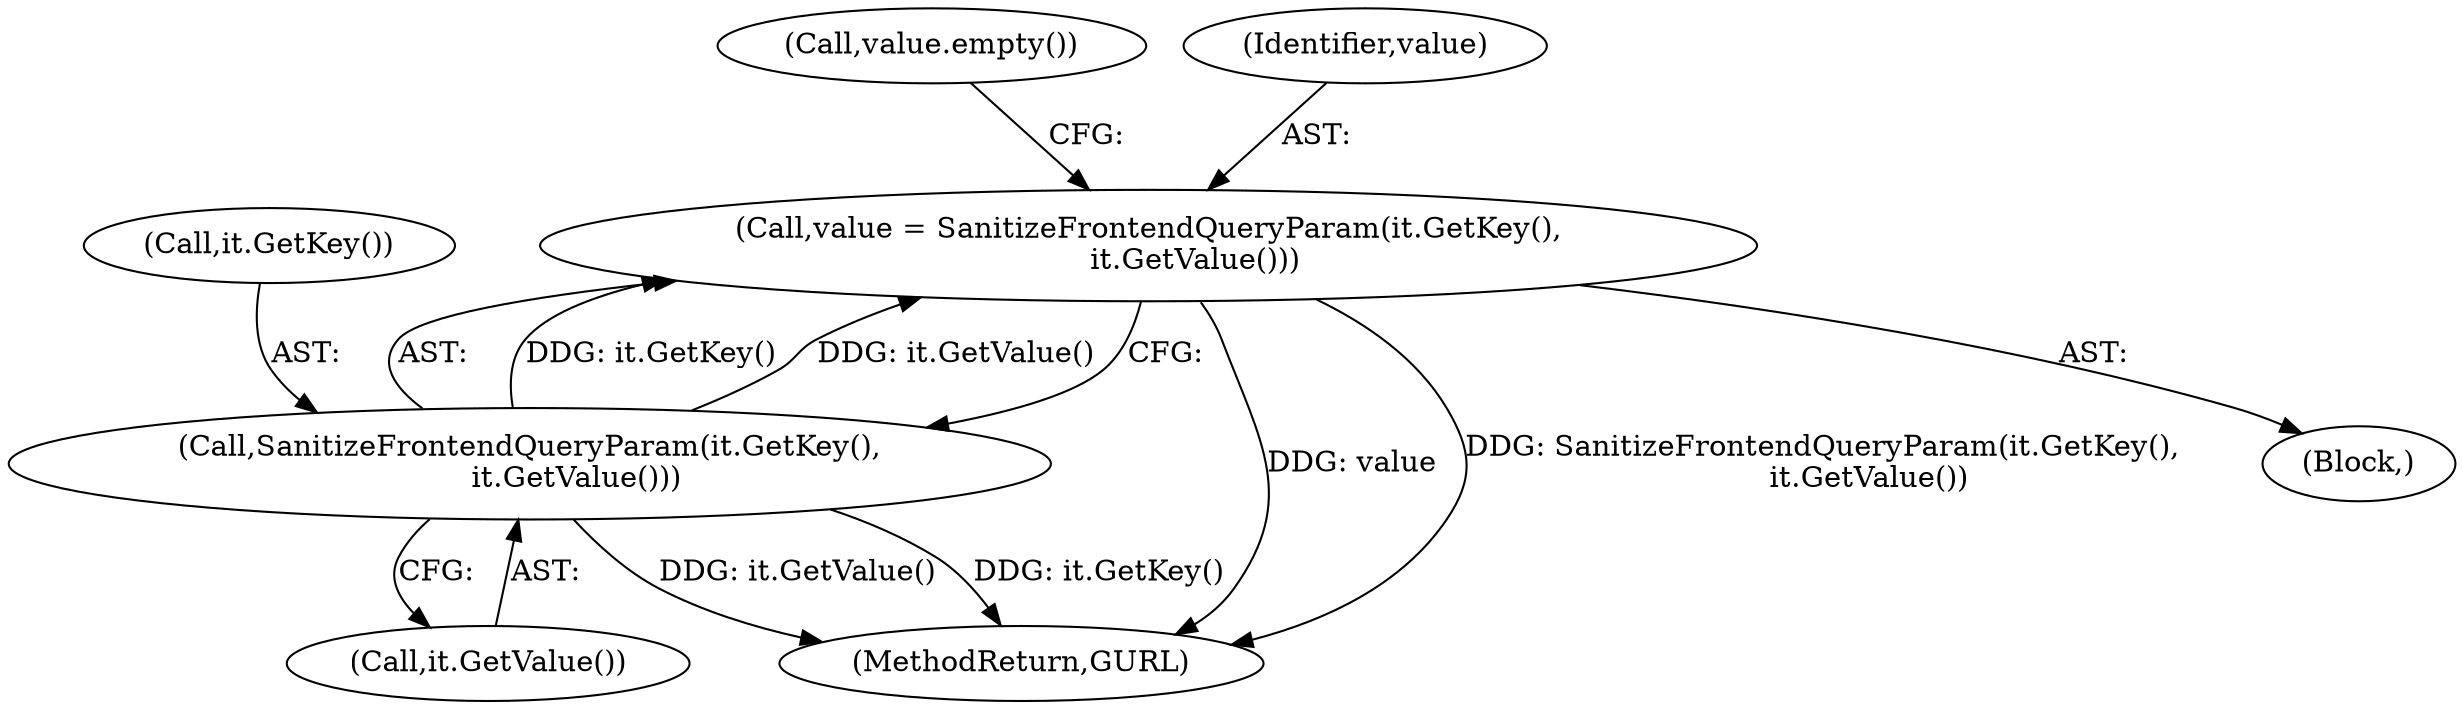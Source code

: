 digraph "1_Chrome_eea3300239f0b53e172a320eb8de59d0bea65f27_8@del" {
"1000122" [label="(Call,value = SanitizeFrontendQueryParam(it.GetKey(),\n          it.GetValue()))"];
"1000124" [label="(Call,SanitizeFrontendQueryParam(it.GetKey(),\n          it.GetValue()))"];
"1000125" [label="(Call,it.GetKey())"];
"1000168" [label="(MethodReturn,GURL)"];
"1000122" [label="(Call,value = SanitizeFrontendQueryParam(it.GetKey(),\n          it.GetValue()))"];
"1000129" [label="(Call,value.empty())"];
"1000120" [label="(Block,)"];
"1000126" [label="(Call,it.GetValue())"];
"1000124" [label="(Call,SanitizeFrontendQueryParam(it.GetKey(),\n          it.GetValue()))"];
"1000123" [label="(Identifier,value)"];
"1000122" -> "1000120"  [label="AST: "];
"1000122" -> "1000124"  [label="CFG: "];
"1000123" -> "1000122"  [label="AST: "];
"1000124" -> "1000122"  [label="AST: "];
"1000129" -> "1000122"  [label="CFG: "];
"1000122" -> "1000168"  [label="DDG: value"];
"1000122" -> "1000168"  [label="DDG: SanitizeFrontendQueryParam(it.GetKey(),\n          it.GetValue())"];
"1000124" -> "1000122"  [label="DDG: it.GetKey()"];
"1000124" -> "1000122"  [label="DDG: it.GetValue()"];
"1000124" -> "1000126"  [label="CFG: "];
"1000125" -> "1000124"  [label="AST: "];
"1000126" -> "1000124"  [label="AST: "];
"1000124" -> "1000168"  [label="DDG: it.GetValue()"];
"1000124" -> "1000168"  [label="DDG: it.GetKey()"];
}
